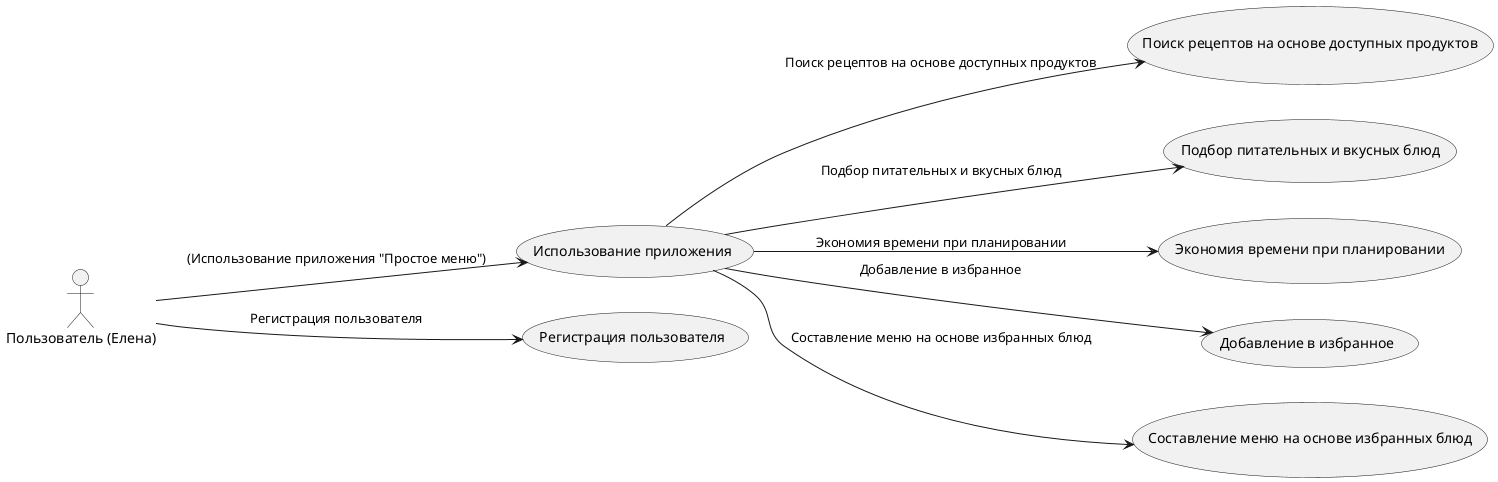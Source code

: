 @startuml

left to right direction

actor "Пользователь (Елена)" as Elena

usecase "Использование приложения" as UseApp
usecase "Регистрация пользователя" as Registration
usecase "Поиск рецептов на основе доступных продуктов" as SearchByIngredients
usecase "Подбор питательных и вкусных блюд" as NutritiousAndTasty
usecase "Экономия времени при планировании" as TimeSaving
usecase "Добавление в избранное" as AddToFavorites
usecase "Составление меню на основе избранных блюд" as CreateMenu

Elena --> UseApp : (Использование приложения "Простое меню")
Elena --> Registration : Регистрация пользователя

UseApp --> SearchByIngredients : Поиск рецептов на основе доступных продуктов
UseApp --> NutritiousAndTasty : Подбор питательных и вкусных блюд
UseApp --> TimeSaving : Экономия времени при планировании
UseApp --> AddToFavorites : Добавление в избранное
UseApp --> CreateMenu : Составление меню на основе избранных блюд

@enduml